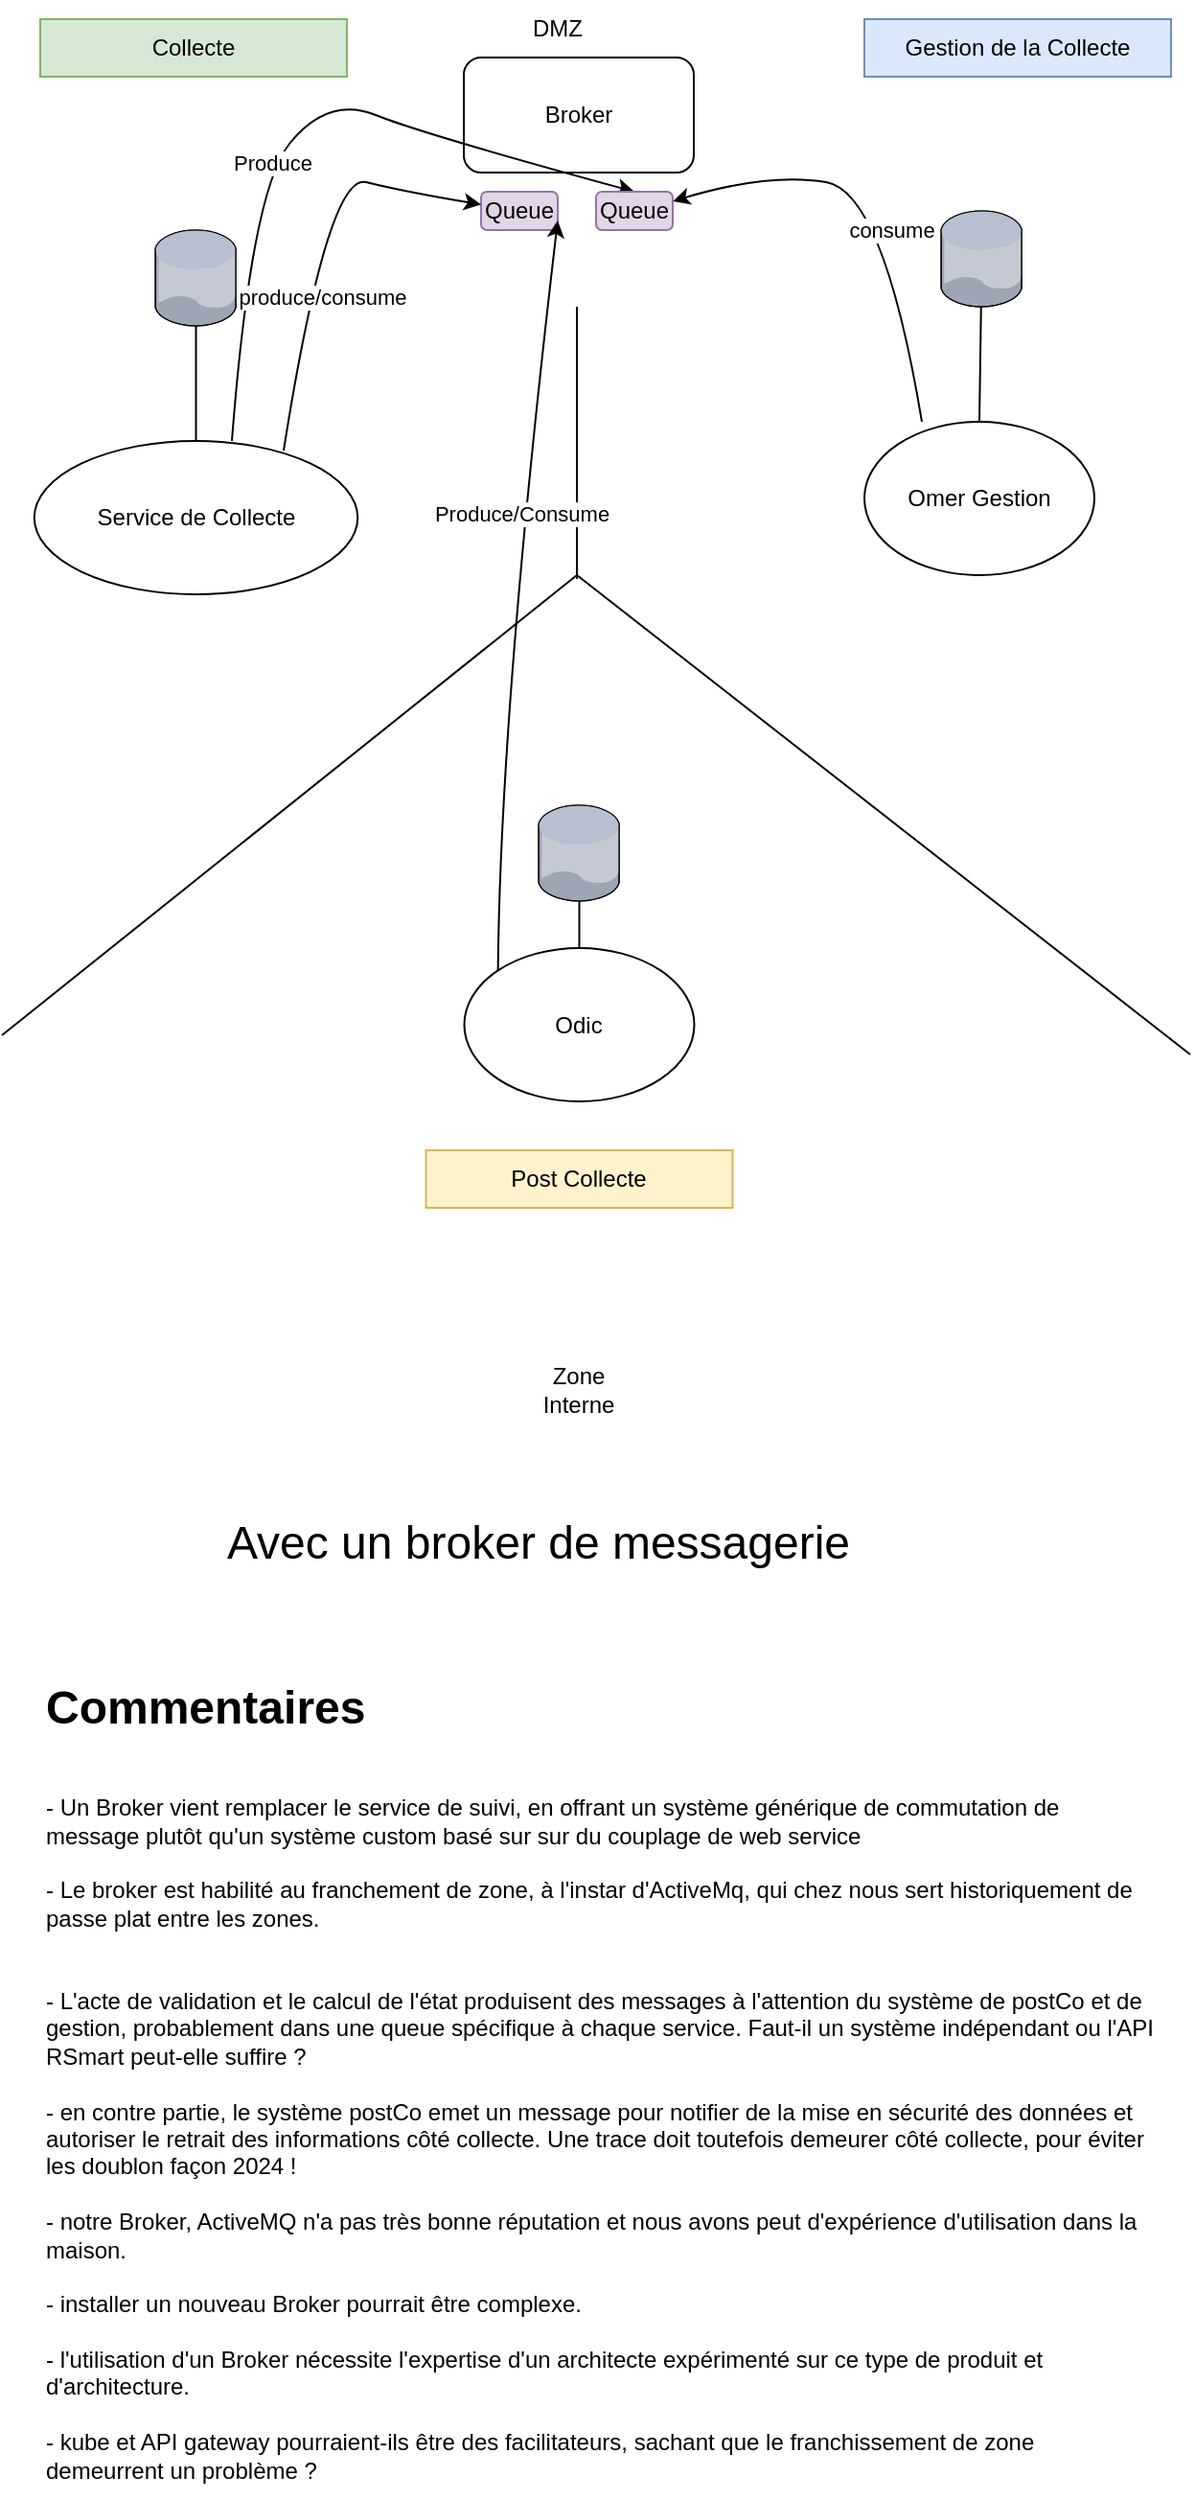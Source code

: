 <mxfile version="24.0.7" type="github">
  <diagram name="Page-1" id="IYuXv-Pi5cnl-ZU0ZB3P">
    <mxGraphModel dx="1434" dy="750" grid="1" gridSize="10" guides="1" tooltips="1" connect="1" arrows="1" fold="1" page="1" pageScale="1" pageWidth="827" pageHeight="1169" math="0" shadow="0">
      <root>
        <mxCell id="0" />
        <mxCell id="1" parent="0" />
        <mxCell id="sqhxOelxg33xezJtGO6u-1" value="" style="endArrow=none;html=1;rounded=0;" parent="1" edge="1">
          <mxGeometry width="50" height="50" relative="1" as="geometry">
            <mxPoint x="390" y="312" as="sourcePoint" />
            <mxPoint x="390" y="170" as="targetPoint" />
          </mxGeometry>
        </mxCell>
        <mxCell id="sqhxOelxg33xezJtGO6u-2" value="" style="endArrow=none;html=1;rounded=0;" parent="1" edge="1">
          <mxGeometry width="50" height="50" relative="1" as="geometry">
            <mxPoint x="90" y="550" as="sourcePoint" />
            <mxPoint x="390" y="310" as="targetPoint" />
          </mxGeometry>
        </mxCell>
        <mxCell id="sqhxOelxg33xezJtGO6u-3" value="" style="endArrow=none;html=1;rounded=0;" parent="1" edge="1">
          <mxGeometry width="50" height="50" relative="1" as="geometry">
            <mxPoint x="710" y="560" as="sourcePoint" />
            <mxPoint x="390" y="310" as="targetPoint" />
          </mxGeometry>
        </mxCell>
        <mxCell id="sqhxOelxg33xezJtGO6u-4" value="" style="verticalLabelPosition=bottom;sketch=0;aspect=fixed;html=1;verticalAlign=top;strokeColor=none;align=center;outlineConnect=0;shape=mxgraph.citrix.database;" parent="1" vertex="1">
          <mxGeometry x="580" y="120" width="42.5" height="50" as="geometry" />
        </mxCell>
        <mxCell id="sqhxOelxg33xezJtGO6u-5" value="" style="verticalLabelPosition=bottom;sketch=0;aspect=fixed;html=1;verticalAlign=top;strokeColor=none;align=center;outlineConnect=0;shape=mxgraph.citrix.database;" parent="1" vertex="1">
          <mxGeometry x="170" y="130" width="42.5" height="50" as="geometry" />
        </mxCell>
        <mxCell id="sqhxOelxg33xezJtGO6u-6" value="" style="verticalLabelPosition=bottom;sketch=0;aspect=fixed;html=1;verticalAlign=top;strokeColor=none;align=center;outlineConnect=0;shape=mxgraph.citrix.database;" parent="1" vertex="1">
          <mxGeometry x="370" y="430" width="42.5" height="50" as="geometry" />
        </mxCell>
        <mxCell id="sqhxOelxg33xezJtGO6u-7" value="Gestion de la Collecte" style="text;html=1;align=center;verticalAlign=middle;whiteSpace=wrap;rounded=0;fillColor=#dae8fc;strokeColor=#6c8ebf;" parent="1" vertex="1">
          <mxGeometry x="540" y="20" width="160" height="30" as="geometry" />
        </mxCell>
        <mxCell id="sqhxOelxg33xezJtGO6u-8" value="Collecte" style="text;html=1;align=center;verticalAlign=middle;whiteSpace=wrap;rounded=0;fillColor=#d5e8d4;strokeColor=#82b366;" parent="1" vertex="1">
          <mxGeometry x="110" y="20" width="160" height="30" as="geometry" />
        </mxCell>
        <mxCell id="sqhxOelxg33xezJtGO6u-9" value="Post Collecte" style="text;html=1;align=center;verticalAlign=middle;whiteSpace=wrap;rounded=0;fillColor=#fff2cc;strokeColor=#d6b656;" parent="1" vertex="1">
          <mxGeometry x="311.25" y="610" width="160" height="30" as="geometry" />
        </mxCell>
        <mxCell id="sqhxOelxg33xezJtGO6u-10" value="Service de Collecte" style="ellipse;whiteSpace=wrap;html=1;" parent="1" vertex="1">
          <mxGeometry x="106.88" y="240" width="168.75" height="80" as="geometry" />
        </mxCell>
        <mxCell id="sqhxOelxg33xezJtGO6u-11" value="Omer Gestion" style="ellipse;whiteSpace=wrap;html=1;" parent="1" vertex="1">
          <mxGeometry x="540" y="230" width="120" height="80" as="geometry" />
        </mxCell>
        <mxCell id="sqhxOelxg33xezJtGO6u-12" value="Odic" style="ellipse;whiteSpace=wrap;html=1;" parent="1" vertex="1">
          <mxGeometry x="331.25" y="504.5" width="120" height="80" as="geometry" />
        </mxCell>
        <mxCell id="sqhxOelxg33xezJtGO6u-13" value="" style="endArrow=none;html=1;rounded=0;" parent="1" source="sqhxOelxg33xezJtGO6u-12" target="sqhxOelxg33xezJtGO6u-6" edge="1">
          <mxGeometry width="50" height="50" relative="1" as="geometry">
            <mxPoint x="230" y="540" as="sourcePoint" />
            <mxPoint x="280" y="490" as="targetPoint" />
          </mxGeometry>
        </mxCell>
        <mxCell id="sqhxOelxg33xezJtGO6u-14" value="" style="endArrow=none;html=1;rounded=0;exitX=0.5;exitY=0;exitDx=0;exitDy=0;" parent="1" source="sqhxOelxg33xezJtGO6u-10" target="sqhxOelxg33xezJtGO6u-5" edge="1">
          <mxGeometry width="50" height="50" relative="1" as="geometry">
            <mxPoint x="260" y="210" as="sourcePoint" />
            <mxPoint x="310" y="160" as="targetPoint" />
          </mxGeometry>
        </mxCell>
        <mxCell id="sqhxOelxg33xezJtGO6u-15" value="" style="endArrow=none;html=1;rounded=0;exitX=0.5;exitY=0;exitDx=0;exitDy=0;" parent="1" source="sqhxOelxg33xezJtGO6u-11" target="sqhxOelxg33xezJtGO6u-4" edge="1">
          <mxGeometry width="50" height="50" relative="1" as="geometry">
            <mxPoint x="490" y="240" as="sourcePoint" />
            <mxPoint x="540" y="190" as="targetPoint" />
          </mxGeometry>
        </mxCell>
        <mxCell id="sqhxOelxg33xezJtGO6u-20" value="DMZ" style="text;html=1;align=center;verticalAlign=middle;whiteSpace=wrap;rounded=0;" parent="1" vertex="1">
          <mxGeometry x="350" y="10" width="60" height="30" as="geometry" />
        </mxCell>
        <mxCell id="sqhxOelxg33xezJtGO6u-21" value="Zone Interne" style="text;html=1;align=center;verticalAlign=middle;whiteSpace=wrap;rounded=0;" parent="1" vertex="1">
          <mxGeometry x="361" y="720" width="60" height="30" as="geometry" />
        </mxCell>
        <mxCell id="sqhxOelxg33xezJtGO6u-22" value="&lt;h1 style=&quot;margin-top: 0px;&quot;&gt;Commentaires&lt;/h1&gt;&lt;div&gt;&lt;br&gt;&lt;/div&gt;&lt;div&gt;- Un Broker vient remplacer le service de suivi, en offrant un système générique de commutation de message plutôt qu&#39;un système custom basé sur sur du couplage de web service&lt;/div&gt;&lt;div&gt;&lt;br&gt;&lt;/div&gt;&lt;div&gt;- Le broker est habilité au franchement de zone, à l&#39;instar d&#39;ActiveMq, qui chez nous sert historiquement de passe plat entre les zones.&lt;/div&gt;&lt;div&gt;&lt;br&gt;&lt;/div&gt;&lt;div&gt;&lt;br&gt;&lt;/div&gt;&lt;div&gt;- L&#39;acte de validation et le calcul de l&#39;état produisent des messages à l&#39;attention du système de postCo et de gestion, probablement dans une queue spécifique à chaque service. Faut-il un système indépendant ou l&#39;API RSmart peut-elle suffire ?&lt;/div&gt;&lt;div&gt;&lt;br&gt;&lt;/div&gt;&lt;div&gt;- en contre partie, le système postCo emet un message pour notifier de la mise en sécurité des données et autoriser le retrait des informations côté collecte. Une trace doit toutefois demeurer côté collecte, pour éviter les doublon façon 2024 !&lt;/div&gt;&lt;div&gt;&lt;br&gt;&lt;/div&gt;&lt;div&gt;- notre Broker, ActiveMQ n&#39;a pas très bonne réputation et nous avons peut d&#39;expérience d&#39;utilisation dans la maison.&lt;/div&gt;&lt;div&gt;&lt;br&gt;&lt;/div&gt;&lt;div&gt;- installer un nouveau Broker pourrait être complexe.&lt;/div&gt;&lt;div&gt;&lt;br&gt;&lt;/div&gt;&lt;div&gt;- l&#39;utilisation d&#39;un Broker nécessite l&#39;expertise d&#39;un architecte expérimenté sur ce type de produit et d&#39;architecture.&lt;/div&gt;&lt;div&gt;&lt;br&gt;&lt;/div&gt;&lt;div&gt;- kube et API gateway pourraient-ils être des facilitateurs, sachant que le franchissement de zone demeurrent un problème ?&lt;/div&gt;&lt;div&gt;&lt;br&gt;&lt;/div&gt;" style="text;html=1;whiteSpace=wrap;overflow=hidden;rounded=0;" parent="1" vertex="1">
          <mxGeometry x="111" y="880" width="580" height="430" as="geometry" />
        </mxCell>
        <mxCell id="ho40uTTrcRCy7FI-jGrB-1" value="Broker" style="rounded=1;whiteSpace=wrap;html=1;" vertex="1" parent="1">
          <mxGeometry x="331" y="40" width="120" height="60" as="geometry" />
        </mxCell>
        <mxCell id="ho40uTTrcRCy7FI-jGrB-2" value="Avec un broker de messagerie" style="text;html=1;align=center;verticalAlign=middle;whiteSpace=wrap;rounded=0;fontSize=24;" vertex="1" parent="1">
          <mxGeometry x="180" y="800" width="380" height="30" as="geometry" />
        </mxCell>
        <mxCell id="ho40uTTrcRCy7FI-jGrB-4" value="Queue" style="rounded=1;whiteSpace=wrap;html=1;fillColor=#e1d5e7;strokeColor=#9673a6;" vertex="1" parent="1">
          <mxGeometry x="340" y="110" width="40" height="20" as="geometry" />
        </mxCell>
        <mxCell id="ho40uTTrcRCy7FI-jGrB-6" value="" style="curved=1;endArrow=classic;html=1;rounded=0;entryX=1;entryY=0.75;entryDx=0;entryDy=0;exitX=0;exitY=0;exitDx=0;exitDy=0;" edge="1" parent="1" source="sqhxOelxg33xezJtGO6u-12" target="ho40uTTrcRCy7FI-jGrB-4">
          <mxGeometry width="50" height="50" relative="1" as="geometry">
            <mxPoint x="379.999" y="530" as="sourcePoint" />
            <mxPoint x="440" y="210" as="targetPoint" />
            <Array as="points">
              <mxPoint x="350" y="380" />
            </Array>
          </mxGeometry>
        </mxCell>
        <mxCell id="ho40uTTrcRCy7FI-jGrB-21" value="Produce/Consume" style="edgeLabel;html=1;align=center;verticalAlign=middle;resizable=0;points=[];" vertex="1" connectable="0" parent="ho40uTTrcRCy7FI-jGrB-6">
          <mxGeometry x="0.22" y="1" relative="1" as="geometry">
            <mxPoint as="offset" />
          </mxGeometry>
        </mxCell>
        <mxCell id="ho40uTTrcRCy7FI-jGrB-9" value="" style="curved=1;endArrow=classic;html=1;rounded=0;entryX=0.5;entryY=0;entryDx=0;entryDy=0;exitX=0.611;exitY=0;exitDx=0;exitDy=0;exitPerimeter=0;" edge="1" parent="1" source="sqhxOelxg33xezJtGO6u-10" target="ho40uTTrcRCy7FI-jGrB-16">
          <mxGeometry width="50" height="50" relative="1" as="geometry">
            <mxPoint x="192" y="140" as="sourcePoint" />
            <mxPoint x="280" y="80" as="targetPoint" />
            <Array as="points">
              <mxPoint x="220" y="110" />
              <mxPoint x="260" y="60" />
              <mxPoint x="310" y="80" />
            </Array>
          </mxGeometry>
        </mxCell>
        <mxCell id="ho40uTTrcRCy7FI-jGrB-18" value="Produce" style="edgeLabel;html=1;align=center;verticalAlign=middle;resizable=0;points=[];" vertex="1" connectable="0" parent="ho40uTTrcRCy7FI-jGrB-9">
          <mxGeometry x="-0.181" y="1" relative="1" as="geometry">
            <mxPoint as="offset" />
          </mxGeometry>
        </mxCell>
        <mxCell id="ho40uTTrcRCy7FI-jGrB-12" value="" style="curved=1;endArrow=classic;html=1;rounded=0;entryX=1;entryY=0.25;entryDx=0;entryDy=0;exitX=0.25;exitY=0;exitDx=0;exitDy=0;exitPerimeter=0;" edge="1" parent="1" source="sqhxOelxg33xezJtGO6u-11" target="ho40uTTrcRCy7FI-jGrB-16">
          <mxGeometry width="50" height="50" relative="1" as="geometry">
            <mxPoint x="540" y="170" as="sourcePoint" />
            <mxPoint x="510" y="150" as="targetPoint" />
            <Array as="points">
              <mxPoint x="550" y="110" />
              <mxPoint x="490" y="100" />
            </Array>
          </mxGeometry>
        </mxCell>
        <mxCell id="ho40uTTrcRCy7FI-jGrB-19" value="consume" style="edgeLabel;html=1;align=center;verticalAlign=middle;resizable=0;points=[];" vertex="1" connectable="0" parent="ho40uTTrcRCy7FI-jGrB-12">
          <mxGeometry x="-0.136" relative="1" as="geometry">
            <mxPoint as="offset" />
          </mxGeometry>
        </mxCell>
        <mxCell id="ho40uTTrcRCy7FI-jGrB-16" value="Queue" style="rounded=1;whiteSpace=wrap;html=1;fillColor=#e1d5e7;strokeColor=#9673a6;" vertex="1" parent="1">
          <mxGeometry x="400" y="110" width="40" height="20" as="geometry" />
        </mxCell>
        <mxCell id="ho40uTTrcRCy7FI-jGrB-17" value="" style="curved=1;endArrow=classic;html=1;rounded=0;exitX=0.771;exitY=0.063;exitDx=0;exitDy=0;exitPerimeter=0;" edge="1" parent="1" source="sqhxOelxg33xezJtGO6u-10" target="ho40uTTrcRCy7FI-jGrB-4">
          <mxGeometry width="50" height="50" relative="1" as="geometry">
            <mxPoint x="390" y="310" as="sourcePoint" />
            <mxPoint x="400" y="140" as="targetPoint" />
            <Array as="points">
              <mxPoint x="260" y="100" />
              <mxPoint x="300" y="110" />
            </Array>
          </mxGeometry>
        </mxCell>
        <mxCell id="ho40uTTrcRCy7FI-jGrB-20" value="produce/consume" style="edgeLabel;html=1;align=center;verticalAlign=middle;resizable=0;points=[];" vertex="1" connectable="0" parent="ho40uTTrcRCy7FI-jGrB-17">
          <mxGeometry x="-0.283" y="-7" relative="1" as="geometry">
            <mxPoint as="offset" />
          </mxGeometry>
        </mxCell>
      </root>
    </mxGraphModel>
  </diagram>
</mxfile>

